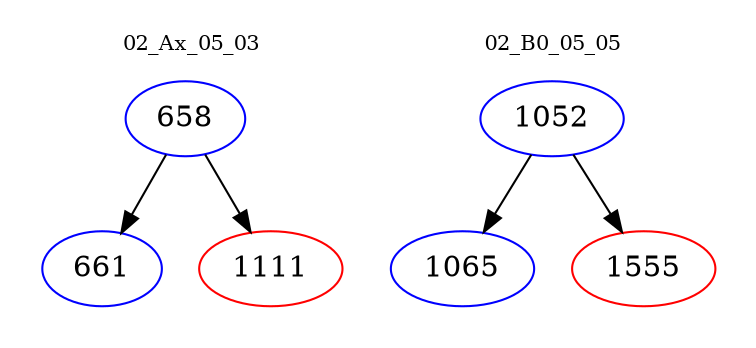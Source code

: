 digraph{
subgraph cluster_0 {
color = white
label = "02_Ax_05_03";
fontsize=10;
T0_658 [label="658", color="blue"]
T0_658 -> T0_661 [color="black"]
T0_661 [label="661", color="blue"]
T0_658 -> T0_1111 [color="black"]
T0_1111 [label="1111", color="red"]
}
subgraph cluster_1 {
color = white
label = "02_B0_05_05";
fontsize=10;
T1_1052 [label="1052", color="blue"]
T1_1052 -> T1_1065 [color="black"]
T1_1065 [label="1065", color="blue"]
T1_1052 -> T1_1555 [color="black"]
T1_1555 [label="1555", color="red"]
}
}
